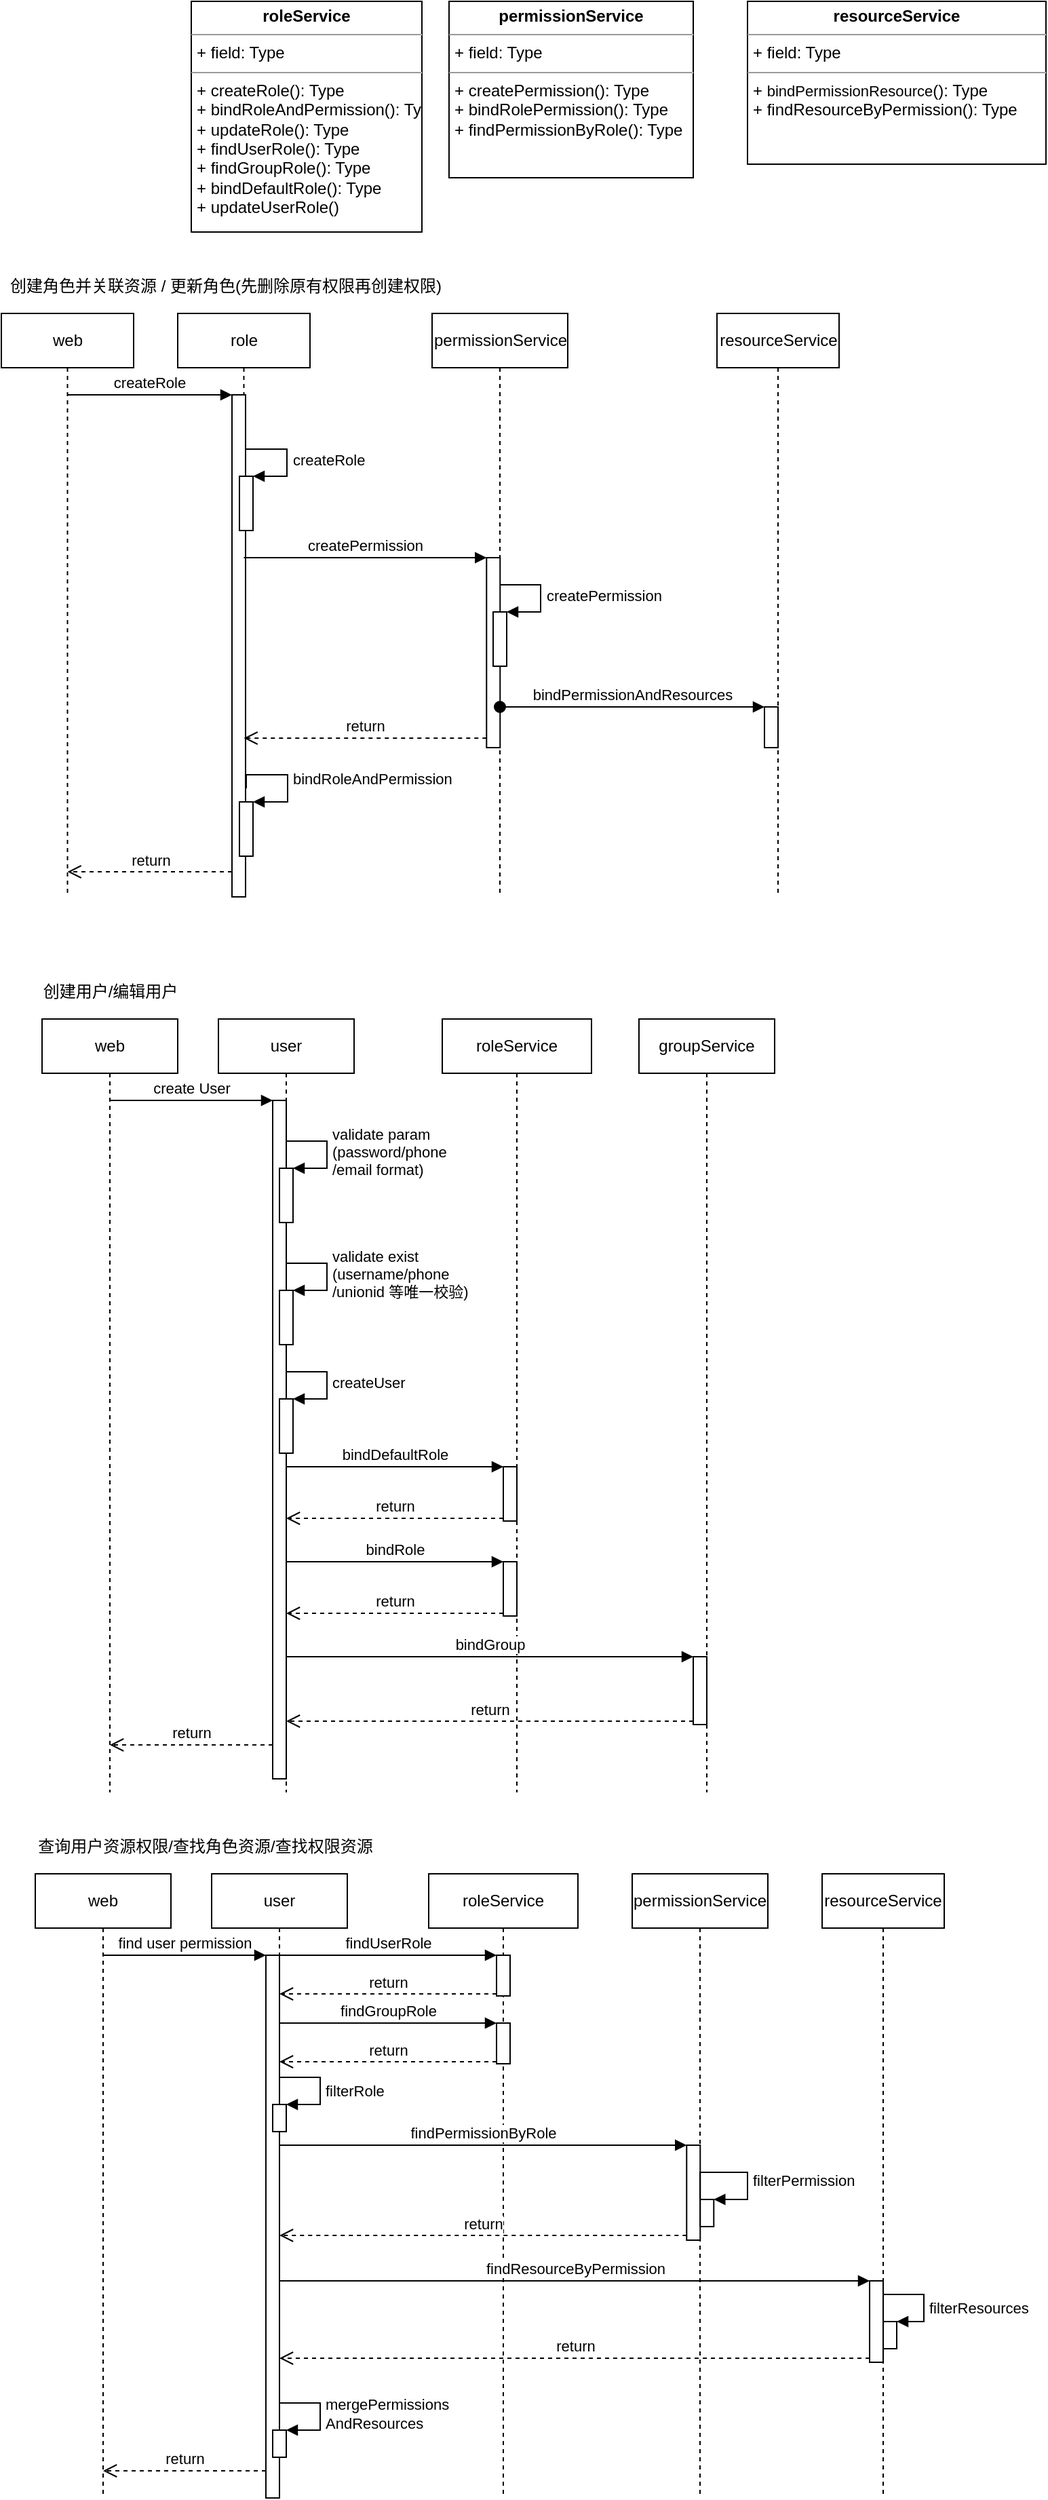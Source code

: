 <mxfile version="16.2.2" type="github">
  <diagram id="Lecb5YTUXgQ9bfZf-A8x" name="Page-1">
    <mxGraphModel dx="1132" dy="634" grid="1" gridSize="10" guides="1" tooltips="1" connect="1" arrows="1" fold="1" page="1" pageScale="1" pageWidth="827" pageHeight="1169" math="0" shadow="0">
      <root>
        <mxCell id="0" />
        <mxCell id="1" parent="0" />
        <mxCell id="Gfb8r4W2IXasRSdZ64gj-91" value="&lt;p style=&quot;margin: 0px ; margin-top: 4px ; text-align: center&quot;&gt;&lt;b&gt;permissionService&lt;/b&gt;&lt;/p&gt;&lt;hr size=&quot;1&quot;&gt;&lt;p style=&quot;margin: 0px ; margin-left: 4px&quot;&gt;+ field: Type&lt;/p&gt;&lt;hr size=&quot;1&quot;&gt;&lt;p style=&quot;margin: 0px ; margin-left: 4px&quot;&gt;+ createPermission(): Type&lt;/p&gt;&lt;p style=&quot;margin: 0px ; margin-left: 4px&quot;&gt;+ bindRolePermission(): Type&lt;br&gt;&lt;/p&gt;&lt;p style=&quot;margin: 0px ; margin-left: 4px&quot;&gt;+ findPermissionByRole(): Type&lt;br&gt;&lt;/p&gt;" style="verticalAlign=top;align=left;overflow=fill;fontSize=12;fontFamily=Helvetica;html=1;" parent="1" vertex="1">
          <mxGeometry x="370" y="10" width="180" height="130" as="geometry" />
        </mxCell>
        <mxCell id="Gfb8r4W2IXasRSdZ64gj-50" value="&lt;p style=&quot;margin: 0px ; margin-top: 4px ; text-align: center&quot;&gt;&lt;b&gt;resourceService&lt;/b&gt;&lt;/p&gt;&lt;hr size=&quot;1&quot;&gt;&lt;p style=&quot;margin: 0px ; margin-left: 4px&quot;&gt;+ field: Type&lt;/p&gt;&lt;hr size=&quot;1&quot;&gt;&lt;p style=&quot;margin: 0px ; margin-left: 4px&quot;&gt;&lt;span&gt;+&amp;nbsp;&lt;/span&gt;&lt;span style=&quot;font-size: 11px ; text-align: center ; background-color: rgb(255 , 255 , 255)&quot;&gt;bindPermissionResource&lt;/span&gt;&lt;span&gt;(): Type&lt;/span&gt;&lt;br&gt;&lt;/p&gt;&lt;p style=&quot;margin: 0px ; margin-left: 4px&quot;&gt;+ findResourceByPermission(): Type&lt;span&gt;&lt;br&gt;&lt;/span&gt;&lt;/p&gt;" style="verticalAlign=top;align=left;overflow=fill;fontSize=12;fontFamily=Helvetica;html=1;" parent="1" vertex="1">
          <mxGeometry x="590" y="10" width="220" height="120" as="geometry" />
        </mxCell>
        <mxCell id="Gfb8r4W2IXasRSdZ64gj-131" value="&lt;p style=&quot;margin: 0px ; margin-top: 4px ; text-align: center&quot;&gt;&lt;b&gt;roleService&lt;/b&gt;&lt;/p&gt;&lt;hr size=&quot;1&quot;&gt;&lt;p style=&quot;margin: 0px ; margin-left: 4px&quot;&gt;+ field: Type&lt;/p&gt;&lt;hr size=&quot;1&quot;&gt;&lt;p style=&quot;margin: 0px ; margin-left: 4px&quot;&gt;+ createRole(): Type&lt;/p&gt;&lt;p style=&quot;margin: 0px 0px 0px 4px&quot;&gt;+ bindRoleAndPermission(): Type&lt;/p&gt;&lt;p style=&quot;margin: 0px ; margin-left: 4px&quot;&gt;+ updateRole(): Type&lt;br&gt;&lt;/p&gt;&lt;p style=&quot;margin: 0px ; margin-left: 4px&quot;&gt;+ findUserRole(): Type&lt;br&gt;&lt;/p&gt;&lt;p style=&quot;margin: 0px ; margin-left: 4px&quot;&gt;+ findGroupRole(): Type&lt;br&gt;&lt;/p&gt;&lt;p style=&quot;margin: 0px 0px 0px 4px&quot;&gt;+ bindDefaultRole(): Type&lt;/p&gt;&lt;p style=&quot;margin: 0px 0px 0px 4px&quot;&gt;+ updateUserRole()&lt;/p&gt;" style="verticalAlign=top;align=left;overflow=fill;fontSize=12;fontFamily=Helvetica;html=1;" parent="1" vertex="1">
          <mxGeometry x="180" y="10" width="170" height="170" as="geometry" />
        </mxCell>
        <mxCell id="dYymay2B3Ynfmi_B4KFz-211" value="" style="group;" vertex="1" connectable="0" parent="1">
          <mxGeometry x="40" y="210" width="740" height="590" as="geometry" />
        </mxCell>
        <mxCell id="dYymay2B3Ynfmi_B4KFz-162" value="创建角色并关联资源 / 更新角色(先删除原有权限再创建权限)" style="text;html=1;align=center;verticalAlign=middle;resizable=0;points=[];autosize=1;strokeColor=none;fillColor=none;" vertex="1" parent="dYymay2B3Ynfmi_B4KFz-211">
          <mxGeometry width="330" height="20" as="geometry" />
        </mxCell>
        <mxCell id="dYymay2B3Ynfmi_B4KFz-163" value="web" style="shape=umlLifeline;perimeter=lifelinePerimeter;whiteSpace=wrap;html=1;container=1;collapsible=0;recursiveResize=0;outlineConnect=0;" vertex="1" parent="dYymay2B3Ynfmi_B4KFz-211">
          <mxGeometry y="30" width="97.5" height="430" as="geometry" />
        </mxCell>
        <mxCell id="dYymay2B3Ynfmi_B4KFz-164" value="role" style="shape=umlLifeline;perimeter=lifelinePerimeter;whiteSpace=wrap;html=1;container=1;collapsible=0;recursiveResize=0;outlineConnect=0;" vertex="1" parent="dYymay2B3Ynfmi_B4KFz-211">
          <mxGeometry x="130" y="30" width="97.5" height="430" as="geometry" />
        </mxCell>
        <mxCell id="dYymay2B3Ynfmi_B4KFz-165" value="" style="html=1;points=[];perimeter=orthogonalPerimeter;" vertex="1" parent="dYymay2B3Ynfmi_B4KFz-164">
          <mxGeometry x="40" y="60" width="10" height="370" as="geometry" />
        </mxCell>
        <mxCell id="dYymay2B3Ynfmi_B4KFz-196" value="" style="html=1;points=[];perimeter=orthogonalPerimeter;" vertex="1" parent="dYymay2B3Ynfmi_B4KFz-164">
          <mxGeometry x="45.5" y="120" width="10" height="40" as="geometry" />
        </mxCell>
        <mxCell id="dYymay2B3Ynfmi_B4KFz-197" value="createRole" style="edgeStyle=orthogonalEdgeStyle;html=1;align=left;spacingLeft=2;endArrow=block;rounded=0;entryX=1;entryY=0;" edge="1" target="dYymay2B3Ynfmi_B4KFz-196" parent="dYymay2B3Ynfmi_B4KFz-164">
          <mxGeometry relative="1" as="geometry">
            <mxPoint x="50.5" y="100" as="sourcePoint" />
            <Array as="points">
              <mxPoint x="80.5" y="100" />
            </Array>
          </mxGeometry>
        </mxCell>
        <mxCell id="dYymay2B3Ynfmi_B4KFz-209" value="" style="html=1;points=[];perimeter=orthogonalPerimeter;" vertex="1" parent="dYymay2B3Ynfmi_B4KFz-164">
          <mxGeometry x="45.5" y="360" width="10" height="40" as="geometry" />
        </mxCell>
        <mxCell id="dYymay2B3Ynfmi_B4KFz-210" value="bindRoleAndPermission" style="edgeStyle=orthogonalEdgeStyle;html=1;align=left;spacingLeft=2;endArrow=block;rounded=0;entryX=1;entryY=0;" edge="1" target="dYymay2B3Ynfmi_B4KFz-209" parent="dYymay2B3Ynfmi_B4KFz-164">
          <mxGeometry relative="1" as="geometry">
            <mxPoint x="50.5" y="350" as="sourcePoint" />
            <Array as="points">
              <mxPoint x="51" y="340" />
              <mxPoint x="81" y="340" />
              <mxPoint x="81" y="360" />
            </Array>
          </mxGeometry>
        </mxCell>
        <mxCell id="dYymay2B3Ynfmi_B4KFz-173" value="permissionService" style="shape=umlLifeline;perimeter=lifelinePerimeter;whiteSpace=wrap;html=1;container=1;collapsible=0;recursiveResize=0;outlineConnect=0;" vertex="1" parent="dYymay2B3Ynfmi_B4KFz-211">
          <mxGeometry x="317.5" y="30" width="100" height="430" as="geometry" />
        </mxCell>
        <mxCell id="dYymay2B3Ynfmi_B4KFz-174" value="" style="html=1;points=[];perimeter=orthogonalPerimeter;" vertex="1" parent="dYymay2B3Ynfmi_B4KFz-173">
          <mxGeometry x="40.14" y="180" width="10" height="140" as="geometry" />
        </mxCell>
        <mxCell id="dYymay2B3Ynfmi_B4KFz-207" value="" style="html=1;points=[];perimeter=orthogonalPerimeter;" vertex="1" parent="dYymay2B3Ynfmi_B4KFz-173">
          <mxGeometry x="45" y="220" width="10" height="40" as="geometry" />
        </mxCell>
        <mxCell id="dYymay2B3Ynfmi_B4KFz-208" value="createPermission" style="edgeStyle=orthogonalEdgeStyle;html=1;align=left;spacingLeft=2;endArrow=block;rounded=0;entryX=1;entryY=0;" edge="1" target="dYymay2B3Ynfmi_B4KFz-207" parent="dYymay2B3Ynfmi_B4KFz-173">
          <mxGeometry relative="1" as="geometry">
            <mxPoint x="50" y="200" as="sourcePoint" />
            <Array as="points">
              <mxPoint x="80" y="200" />
            </Array>
          </mxGeometry>
        </mxCell>
        <mxCell id="dYymay2B3Ynfmi_B4KFz-177" value="resourceService" style="shape=umlLifeline;perimeter=lifelinePerimeter;whiteSpace=wrap;html=1;container=1;collapsible=0;recursiveResize=0;outlineConnect=0;" vertex="1" parent="dYymay2B3Ynfmi_B4KFz-211">
          <mxGeometry x="527.5" y="30" width="90" height="430" as="geometry" />
        </mxCell>
        <mxCell id="dYymay2B3Ynfmi_B4KFz-201" value="" style="html=1;points=[];perimeter=orthogonalPerimeter;" vertex="1" parent="dYymay2B3Ynfmi_B4KFz-177">
          <mxGeometry x="35" y="290" width="10" height="30" as="geometry" />
        </mxCell>
        <mxCell id="dYymay2B3Ynfmi_B4KFz-181" value="createRole" style="html=1;verticalAlign=bottom;endArrow=block;entryX=0;entryY=0;rounded=0;" edge="1" parent="dYymay2B3Ynfmi_B4KFz-211" source="dYymay2B3Ynfmi_B4KFz-163" target="dYymay2B3Ynfmi_B4KFz-165">
          <mxGeometry relative="1" as="geometry">
            <mxPoint x="100" y="90" as="sourcePoint" />
          </mxGeometry>
        </mxCell>
        <mxCell id="dYymay2B3Ynfmi_B4KFz-182" value="return" style="html=1;verticalAlign=bottom;endArrow=open;dashed=1;endSize=8;exitX=0;exitY=0.95;rounded=0;" edge="1" parent="dYymay2B3Ynfmi_B4KFz-211" source="dYymay2B3Ynfmi_B4KFz-165" target="dYymay2B3Ynfmi_B4KFz-163">
          <mxGeometry relative="1" as="geometry">
            <mxPoint x="100" y="166" as="targetPoint" />
          </mxGeometry>
        </mxCell>
        <mxCell id="dYymay2B3Ynfmi_B4KFz-185" value="createPermission" style="html=1;verticalAlign=bottom;endArrow=block;entryX=0;entryY=0;rounded=0;" edge="1" parent="dYymay2B3Ynfmi_B4KFz-211" target="dYymay2B3Ynfmi_B4KFz-174" source="dYymay2B3Ynfmi_B4KFz-164">
          <mxGeometry relative="1" as="geometry">
            <mxPoint x="217.5" y="230" as="sourcePoint" />
          </mxGeometry>
        </mxCell>
        <mxCell id="dYymay2B3Ynfmi_B4KFz-186" value="return" style="html=1;verticalAlign=bottom;endArrow=open;dashed=1;endSize=8;exitX=0;exitY=0.95;rounded=0;" edge="1" parent="dYymay2B3Ynfmi_B4KFz-211" source="dYymay2B3Ynfmi_B4KFz-174" target="dYymay2B3Ynfmi_B4KFz-164">
          <mxGeometry relative="1" as="geometry">
            <mxPoint x="300.069" y="258.5" as="targetPoint" />
          </mxGeometry>
        </mxCell>
        <mxCell id="dYymay2B3Ynfmi_B4KFz-202" value="bindPermissionAndResources" style="html=1;verticalAlign=bottom;startArrow=oval;endArrow=block;startSize=8;rounded=0;" edge="1" target="dYymay2B3Ynfmi_B4KFz-201" parent="dYymay2B3Ynfmi_B4KFz-211" source="dYymay2B3Ynfmi_B4KFz-173">
          <mxGeometry relative="1" as="geometry">
            <mxPoint x="487.5" y="260" as="sourcePoint" />
          </mxGeometry>
        </mxCell>
        <mxCell id="dYymay2B3Ynfmi_B4KFz-269" value="" style="group;" vertex="1" connectable="0" parent="1">
          <mxGeometry x="60" y="1360" width="675" height="490" as="geometry" />
        </mxCell>
        <mxCell id="dYymay2B3Ynfmi_B4KFz-270" value="查询用户资源权限/查找角色资源/查找权限资源" style="text;html=1;align=center;verticalAlign=middle;resizable=0;points=[];autosize=1;strokeColor=none;fillColor=none;" vertex="1" parent="dYymay2B3Ynfmi_B4KFz-269">
          <mxGeometry width="260" height="20" as="geometry" />
        </mxCell>
        <mxCell id="dYymay2B3Ynfmi_B4KFz-271" value="web" style="shape=umlLifeline;perimeter=lifelinePerimeter;whiteSpace=wrap;html=1;container=1;collapsible=0;recursiveResize=0;outlineConnect=0;" vertex="1" parent="dYymay2B3Ynfmi_B4KFz-269">
          <mxGeometry x="5" y="30" width="100" height="460" as="geometry" />
        </mxCell>
        <mxCell id="dYymay2B3Ynfmi_B4KFz-272" value="user" style="shape=umlLifeline;perimeter=lifelinePerimeter;whiteSpace=wrap;html=1;container=1;collapsible=0;recursiveResize=0;outlineConnect=0;" vertex="1" parent="dYymay2B3Ynfmi_B4KFz-269">
          <mxGeometry x="135" y="30" width="100" height="460" as="geometry" />
        </mxCell>
        <mxCell id="dYymay2B3Ynfmi_B4KFz-273" value="" style="html=1;points=[];perimeter=orthogonalPerimeter;" vertex="1" parent="dYymay2B3Ynfmi_B4KFz-272">
          <mxGeometry x="40" y="60" width="10" height="400" as="geometry" />
        </mxCell>
        <mxCell id="dYymay2B3Ynfmi_B4KFz-274" value="" style="html=1;points=[];perimeter=orthogonalPerimeter;" vertex="1" parent="dYymay2B3Ynfmi_B4KFz-272">
          <mxGeometry x="45" y="170" width="10" height="20" as="geometry" />
        </mxCell>
        <mxCell id="dYymay2B3Ynfmi_B4KFz-275" value="&lt;span style=&quot;text-align: center&quot;&gt;filterRole&lt;/span&gt;" style="edgeStyle=orthogonalEdgeStyle;html=1;align=left;spacingLeft=2;endArrow=block;rounded=0;entryX=1;entryY=0;" edge="1" parent="dYymay2B3Ynfmi_B4KFz-272" target="dYymay2B3Ynfmi_B4KFz-274">
          <mxGeometry x="0.262" relative="1" as="geometry">
            <mxPoint x="50" y="170" as="sourcePoint" />
            <Array as="points">
              <mxPoint x="50" y="150" />
              <mxPoint x="80" y="150" />
              <mxPoint x="80" y="170" />
            </Array>
            <mxPoint as="offset" />
          </mxGeometry>
        </mxCell>
        <mxCell id="dYymay2B3Ynfmi_B4KFz-276" value="" style="html=1;points=[];perimeter=orthogonalPerimeter;" vertex="1" parent="dYymay2B3Ynfmi_B4KFz-272">
          <mxGeometry x="45" y="410" width="10" height="20" as="geometry" />
        </mxCell>
        <mxCell id="dYymay2B3Ynfmi_B4KFz-277" value="&lt;span style=&quot;text-align: center&quot;&gt;mergePermissions&lt;/span&gt;&lt;br style=&quot;text-align: center&quot;&gt;&lt;span style=&quot;text-align: center&quot;&gt;AndResources&lt;/span&gt;" style="edgeStyle=orthogonalEdgeStyle;html=1;align=left;spacingLeft=2;endArrow=block;rounded=0;entryX=1;entryY=0;" edge="1" parent="dYymay2B3Ynfmi_B4KFz-272" target="dYymay2B3Ynfmi_B4KFz-276">
          <mxGeometry relative="1" as="geometry">
            <mxPoint x="50" y="390" as="sourcePoint" />
            <Array as="points">
              <mxPoint x="80" y="390" />
            </Array>
          </mxGeometry>
        </mxCell>
        <mxCell id="dYymay2B3Ynfmi_B4KFz-278" value="roleService" style="shape=umlLifeline;perimeter=lifelinePerimeter;whiteSpace=wrap;html=1;container=1;collapsible=0;recursiveResize=0;outlineConnect=0;" vertex="1" parent="dYymay2B3Ynfmi_B4KFz-269">
          <mxGeometry x="295" y="30" width="110" height="460" as="geometry" />
        </mxCell>
        <mxCell id="dYymay2B3Ynfmi_B4KFz-279" value="" style="html=1;points=[];perimeter=orthogonalPerimeter;" vertex="1" parent="dYymay2B3Ynfmi_B4KFz-278">
          <mxGeometry x="50" y="60" width="10" height="30" as="geometry" />
        </mxCell>
        <mxCell id="dYymay2B3Ynfmi_B4KFz-280" value="" style="html=1;points=[];perimeter=orthogonalPerimeter;" vertex="1" parent="dYymay2B3Ynfmi_B4KFz-278">
          <mxGeometry x="50.0" y="110" width="10" height="30" as="geometry" />
        </mxCell>
        <mxCell id="dYymay2B3Ynfmi_B4KFz-281" value="permissionService" style="shape=umlLifeline;perimeter=lifelinePerimeter;whiteSpace=wrap;html=1;container=1;collapsible=0;recursiveResize=0;outlineConnect=0;" vertex="1" parent="dYymay2B3Ynfmi_B4KFz-269">
          <mxGeometry x="445" y="30" width="100" height="460" as="geometry" />
        </mxCell>
        <mxCell id="dYymay2B3Ynfmi_B4KFz-282" value="" style="html=1;points=[];perimeter=orthogonalPerimeter;" vertex="1" parent="dYymay2B3Ynfmi_B4KFz-281">
          <mxGeometry x="40.14" y="200" width="10" height="70" as="geometry" />
        </mxCell>
        <mxCell id="dYymay2B3Ynfmi_B4KFz-283" value="" style="html=1;points=[];perimeter=orthogonalPerimeter;" vertex="1" parent="dYymay2B3Ynfmi_B4KFz-281">
          <mxGeometry x="50.14" y="240.0" width="10" height="20" as="geometry" />
        </mxCell>
        <mxCell id="dYymay2B3Ynfmi_B4KFz-284" value="&lt;span style=&quot;text-align: center&quot;&gt;filterPermission&lt;/span&gt;" style="edgeStyle=orthogonalEdgeStyle;html=1;align=left;spacingLeft=2;endArrow=block;rounded=0;entryX=1;entryY=0;" edge="1" parent="dYymay2B3Ynfmi_B4KFz-281" target="dYymay2B3Ynfmi_B4KFz-283">
          <mxGeometry x="0.262" relative="1" as="geometry">
            <mxPoint x="55.14" y="240.0" as="sourcePoint" />
            <Array as="points">
              <mxPoint x="50" y="240" />
              <mxPoint x="50" y="220" />
              <mxPoint x="85" y="220" />
              <mxPoint x="85" y="240" />
            </Array>
            <mxPoint as="offset" />
          </mxGeometry>
        </mxCell>
        <mxCell id="dYymay2B3Ynfmi_B4KFz-285" value="resourceService" style="shape=umlLifeline;perimeter=lifelinePerimeter;whiteSpace=wrap;html=1;container=1;collapsible=0;recursiveResize=0;outlineConnect=0;" vertex="1" parent="dYymay2B3Ynfmi_B4KFz-269">
          <mxGeometry x="585" y="30" width="90" height="460" as="geometry" />
        </mxCell>
        <mxCell id="dYymay2B3Ynfmi_B4KFz-286" value="" style="html=1;points=[];perimeter=orthogonalPerimeter;" vertex="1" parent="dYymay2B3Ynfmi_B4KFz-285">
          <mxGeometry x="35" y="300" width="10" height="60" as="geometry" />
        </mxCell>
        <mxCell id="dYymay2B3Ynfmi_B4KFz-287" value="" style="html=1;points=[];perimeter=orthogonalPerimeter;" vertex="1" parent="dYymay2B3Ynfmi_B4KFz-285">
          <mxGeometry x="45" y="330" width="10" height="20" as="geometry" />
        </mxCell>
        <mxCell id="dYymay2B3Ynfmi_B4KFz-288" value="filterResources" style="edgeStyle=orthogonalEdgeStyle;html=1;align=left;spacingLeft=2;endArrow=block;rounded=0;entryX=1;entryY=0;" edge="1" parent="dYymay2B3Ynfmi_B4KFz-285" target="dYymay2B3Ynfmi_B4KFz-287">
          <mxGeometry x="0.249" relative="1" as="geometry">
            <mxPoint x="45" y="320" as="sourcePoint" />
            <Array as="points">
              <mxPoint x="45" y="310" />
              <mxPoint x="75" y="310" />
              <mxPoint x="75" y="330" />
            </Array>
            <mxPoint as="offset" />
          </mxGeometry>
        </mxCell>
        <mxCell id="dYymay2B3Ynfmi_B4KFz-289" value="find user permission" style="html=1;verticalAlign=bottom;endArrow=block;entryX=0;entryY=0;rounded=0;" edge="1" parent="dYymay2B3Ynfmi_B4KFz-269" source="dYymay2B3Ynfmi_B4KFz-271" target="dYymay2B3Ynfmi_B4KFz-273">
          <mxGeometry relative="1" as="geometry">
            <mxPoint x="105" y="90" as="sourcePoint" />
          </mxGeometry>
        </mxCell>
        <mxCell id="dYymay2B3Ynfmi_B4KFz-290" value="return" style="html=1;verticalAlign=bottom;endArrow=open;dashed=1;endSize=8;exitX=0;exitY=0.95;rounded=0;" edge="1" parent="dYymay2B3Ynfmi_B4KFz-269" source="dYymay2B3Ynfmi_B4KFz-273" target="dYymay2B3Ynfmi_B4KFz-271">
          <mxGeometry relative="1" as="geometry">
            <mxPoint x="105" y="166" as="targetPoint" />
          </mxGeometry>
        </mxCell>
        <mxCell id="dYymay2B3Ynfmi_B4KFz-291" value="findUserRole" style="html=1;verticalAlign=bottom;endArrow=block;entryX=0;entryY=0;rounded=0;" edge="1" parent="dYymay2B3Ynfmi_B4KFz-269" source="dYymay2B3Ynfmi_B4KFz-272" target="dYymay2B3Ynfmi_B4KFz-279">
          <mxGeometry relative="1" as="geometry">
            <mxPoint x="225" y="90" as="sourcePoint" />
          </mxGeometry>
        </mxCell>
        <mxCell id="dYymay2B3Ynfmi_B4KFz-292" value="return" style="html=1;verticalAlign=bottom;endArrow=open;dashed=1;endSize=8;exitX=0;exitY=0.95;rounded=0;" edge="1" parent="dYymay2B3Ynfmi_B4KFz-269" source="dYymay2B3Ynfmi_B4KFz-279" target="dYymay2B3Ynfmi_B4KFz-272">
          <mxGeometry relative="1" as="geometry">
            <mxPoint x="225" y="166" as="targetPoint" />
          </mxGeometry>
        </mxCell>
        <mxCell id="dYymay2B3Ynfmi_B4KFz-293" value="findPermissionByRole" style="html=1;verticalAlign=bottom;endArrow=block;entryX=0;entryY=0;rounded=0;" edge="1" parent="dYymay2B3Ynfmi_B4KFz-269" target="dYymay2B3Ynfmi_B4KFz-282">
          <mxGeometry relative="1" as="geometry">
            <mxPoint x="184.929" y="230" as="sourcePoint" />
          </mxGeometry>
        </mxCell>
        <mxCell id="dYymay2B3Ynfmi_B4KFz-294" value="return" style="html=1;verticalAlign=bottom;endArrow=open;dashed=1;endSize=8;exitX=0;exitY=0.95;rounded=0;" edge="1" parent="dYymay2B3Ynfmi_B4KFz-269" source="dYymay2B3Ynfmi_B4KFz-282" target="dYymay2B3Ynfmi_B4KFz-272">
          <mxGeometry relative="1" as="geometry">
            <mxPoint x="305.069" y="258.5" as="targetPoint" />
          </mxGeometry>
        </mxCell>
        <mxCell id="dYymay2B3Ynfmi_B4KFz-295" value="findResourceByPermission" style="html=1;verticalAlign=bottom;endArrow=block;entryX=0;entryY=0;rounded=0;" edge="1" parent="dYymay2B3Ynfmi_B4KFz-269" source="dYymay2B3Ynfmi_B4KFz-272" target="dYymay2B3Ynfmi_B4KFz-286">
          <mxGeometry relative="1" as="geometry">
            <mxPoint x="304.899" y="320" as="sourcePoint" />
          </mxGeometry>
        </mxCell>
        <mxCell id="dYymay2B3Ynfmi_B4KFz-296" value="return" style="html=1;verticalAlign=bottom;endArrow=open;dashed=1;endSize=8;exitX=0;exitY=0.95;rounded=0;" edge="1" parent="dYymay2B3Ynfmi_B4KFz-269" source="dYymay2B3Ynfmi_B4KFz-286" target="dYymay2B3Ynfmi_B4KFz-272">
          <mxGeometry relative="1" as="geometry">
            <mxPoint x="304.899" y="348.5" as="targetPoint" />
          </mxGeometry>
        </mxCell>
        <mxCell id="dYymay2B3Ynfmi_B4KFz-297" value="findGroupRole" style="html=1;verticalAlign=bottom;endArrow=block;entryX=0;entryY=0;rounded=0;" edge="1" parent="dYymay2B3Ynfmi_B4KFz-269" source="dYymay2B3Ynfmi_B4KFz-272" target="dYymay2B3Ynfmi_B4KFz-280">
          <mxGeometry relative="1" as="geometry">
            <mxPoint x="224.999" y="140" as="sourcePoint" />
          </mxGeometry>
        </mxCell>
        <mxCell id="dYymay2B3Ynfmi_B4KFz-298" value="return" style="html=1;verticalAlign=bottom;endArrow=open;dashed=1;endSize=8;exitX=0;exitY=0.95;rounded=0;" edge="1" parent="dYymay2B3Ynfmi_B4KFz-269" source="dYymay2B3Ynfmi_B4KFz-280" target="dYymay2B3Ynfmi_B4KFz-272">
          <mxGeometry relative="1" as="geometry">
            <mxPoint x="224.999" y="168.5" as="targetPoint" />
          </mxGeometry>
        </mxCell>
        <mxCell id="dYymay2B3Ynfmi_B4KFz-320" value="" style="group" vertex="1" connectable="0" parent="1">
          <mxGeometry x="70" y="730" width="540" height="600" as="geometry" />
        </mxCell>
        <mxCell id="dYymay2B3Ynfmi_B4KFz-119" value="创建用户/编辑用户" style="text;html=1;align=center;verticalAlign=middle;resizable=0;points=[];autosize=1;strokeColor=none;fillColor=none;" vertex="1" parent="dYymay2B3Ynfmi_B4KFz-320">
          <mxGeometry x="-5" width="110" height="20" as="geometry" />
        </mxCell>
        <mxCell id="dYymay2B3Ynfmi_B4KFz-87" value="web" style="shape=umlLifeline;perimeter=lifelinePerimeter;whiteSpace=wrap;html=1;container=1;collapsible=0;recursiveResize=0;outlineConnect=0;" vertex="1" parent="dYymay2B3Ynfmi_B4KFz-320">
          <mxGeometry y="30" width="100" height="570" as="geometry" />
        </mxCell>
        <mxCell id="dYymay2B3Ynfmi_B4KFz-88" value="user" style="shape=umlLifeline;perimeter=lifelinePerimeter;whiteSpace=wrap;html=1;container=1;collapsible=0;recursiveResize=0;outlineConnect=0;" vertex="1" parent="dYymay2B3Ynfmi_B4KFz-320">
          <mxGeometry x="130" y="30" width="100" height="570" as="geometry" />
        </mxCell>
        <mxCell id="dYymay2B3Ynfmi_B4KFz-92" value="" style="html=1;points=[];perimeter=orthogonalPerimeter;" vertex="1" parent="dYymay2B3Ynfmi_B4KFz-88">
          <mxGeometry x="40" y="60" width="10" height="500" as="geometry" />
        </mxCell>
        <mxCell id="dYymay2B3Ynfmi_B4KFz-299" value="" style="html=1;points=[];perimeter=orthogonalPerimeter;rounded=0;sketch=0;" vertex="1" parent="dYymay2B3Ynfmi_B4KFz-88">
          <mxGeometry x="45" y="110" width="10" height="40" as="geometry" />
        </mxCell>
        <mxCell id="dYymay2B3Ynfmi_B4KFz-300" value="validate param&lt;br&gt;(password/phone&lt;br&gt;/email format)" style="edgeStyle=orthogonalEdgeStyle;html=1;align=left;spacingLeft=2;endArrow=block;rounded=0;entryX=1;entryY=0;sketch=0;curved=0;" edge="1" target="dYymay2B3Ynfmi_B4KFz-299" parent="dYymay2B3Ynfmi_B4KFz-88">
          <mxGeometry relative="1" as="geometry">
            <mxPoint x="50" y="90" as="sourcePoint" />
            <Array as="points">
              <mxPoint x="80" y="90" />
            </Array>
          </mxGeometry>
        </mxCell>
        <mxCell id="dYymay2B3Ynfmi_B4KFz-301" value="" style="html=1;points=[];perimeter=orthogonalPerimeter;rounded=0;sketch=0;" vertex="1" parent="dYymay2B3Ynfmi_B4KFz-88">
          <mxGeometry x="45" y="200" width="10" height="40" as="geometry" />
        </mxCell>
        <mxCell id="dYymay2B3Ynfmi_B4KFz-302" value="validate exist&lt;br&gt;(username/phone&lt;br&gt;/unionid 等唯一校验)" style="edgeStyle=orthogonalEdgeStyle;html=1;align=left;spacingLeft=2;endArrow=block;rounded=0;entryX=1;entryY=0;sketch=0;curved=0;" edge="1" target="dYymay2B3Ynfmi_B4KFz-301" parent="dYymay2B3Ynfmi_B4KFz-88">
          <mxGeometry relative="1" as="geometry">
            <mxPoint x="50" y="180" as="sourcePoint" />
            <Array as="points">
              <mxPoint x="80" y="180" />
            </Array>
          </mxGeometry>
        </mxCell>
        <mxCell id="dYymay2B3Ynfmi_B4KFz-305" value="" style="html=1;points=[];perimeter=orthogonalPerimeter;rounded=0;sketch=0;" vertex="1" parent="dYymay2B3Ynfmi_B4KFz-88">
          <mxGeometry x="45" y="280" width="10" height="40" as="geometry" />
        </mxCell>
        <mxCell id="dYymay2B3Ynfmi_B4KFz-306" value="createUser" style="edgeStyle=orthogonalEdgeStyle;html=1;align=left;spacingLeft=2;endArrow=block;rounded=0;entryX=1;entryY=0;sketch=0;curved=0;" edge="1" target="dYymay2B3Ynfmi_B4KFz-305" parent="dYymay2B3Ynfmi_B4KFz-88">
          <mxGeometry relative="1" as="geometry">
            <mxPoint x="50" y="260" as="sourcePoint" />
            <Array as="points">
              <mxPoint x="80" y="260" />
            </Array>
          </mxGeometry>
        </mxCell>
        <mxCell id="dYymay2B3Ynfmi_B4KFz-89" value="roleService" style="shape=umlLifeline;perimeter=lifelinePerimeter;whiteSpace=wrap;html=1;container=1;collapsible=0;recursiveResize=0;outlineConnect=0;" vertex="1" parent="dYymay2B3Ynfmi_B4KFz-320">
          <mxGeometry x="295" y="30" width="110" height="570" as="geometry" />
        </mxCell>
        <mxCell id="dYymay2B3Ynfmi_B4KFz-310" value="" style="html=1;points=[];perimeter=orthogonalPerimeter;rounded=0;sketch=0;" vertex="1" parent="dYymay2B3Ynfmi_B4KFz-89">
          <mxGeometry x="45" y="330" width="10" height="40" as="geometry" />
        </mxCell>
        <mxCell id="dYymay2B3Ynfmi_B4KFz-314" value="" style="html=1;points=[];perimeter=orthogonalPerimeter;rounded=0;sketch=0;" vertex="1" parent="dYymay2B3Ynfmi_B4KFz-89">
          <mxGeometry x="45" y="400" width="10" height="40" as="geometry" />
        </mxCell>
        <mxCell id="dYymay2B3Ynfmi_B4KFz-90" value="groupService" style="shape=umlLifeline;perimeter=lifelinePerimeter;whiteSpace=wrap;html=1;container=1;collapsible=0;recursiveResize=0;outlineConnect=0;" vertex="1" parent="dYymay2B3Ynfmi_B4KFz-320">
          <mxGeometry x="440" y="30" width="100" height="570" as="geometry" />
        </mxCell>
        <mxCell id="dYymay2B3Ynfmi_B4KFz-317" value="" style="html=1;points=[];perimeter=orthogonalPerimeter;rounded=0;sketch=0;" vertex="1" parent="dYymay2B3Ynfmi_B4KFz-90">
          <mxGeometry x="40" y="470" width="10" height="50" as="geometry" />
        </mxCell>
        <mxCell id="dYymay2B3Ynfmi_B4KFz-93" value="create User" style="html=1;verticalAlign=bottom;endArrow=block;entryX=0;entryY=0;rounded=0;" edge="1" target="dYymay2B3Ynfmi_B4KFz-92" parent="dYymay2B3Ynfmi_B4KFz-320" source="dYymay2B3Ynfmi_B4KFz-87">
          <mxGeometry relative="1" as="geometry">
            <mxPoint x="100" y="90" as="sourcePoint" />
          </mxGeometry>
        </mxCell>
        <mxCell id="dYymay2B3Ynfmi_B4KFz-94" value="return" style="html=1;verticalAlign=bottom;endArrow=open;dashed=1;endSize=8;exitX=0;exitY=0.95;rounded=0;" edge="1" source="dYymay2B3Ynfmi_B4KFz-92" parent="dYymay2B3Ynfmi_B4KFz-320" target="dYymay2B3Ynfmi_B4KFz-87">
          <mxGeometry relative="1" as="geometry">
            <mxPoint x="100" y="166" as="targetPoint" />
          </mxGeometry>
        </mxCell>
        <mxCell id="dYymay2B3Ynfmi_B4KFz-311" value="bindDefaultRole" style="html=1;verticalAlign=bottom;endArrow=block;entryX=0;entryY=0;rounded=1;sketch=0;curved=0;" edge="1" target="dYymay2B3Ynfmi_B4KFz-310" parent="dYymay2B3Ynfmi_B4KFz-320" source="dYymay2B3Ynfmi_B4KFz-88">
          <mxGeometry relative="1" as="geometry">
            <mxPoint x="269" y="360" as="sourcePoint" />
          </mxGeometry>
        </mxCell>
        <mxCell id="dYymay2B3Ynfmi_B4KFz-312" value="return" style="html=1;verticalAlign=bottom;endArrow=open;dashed=1;endSize=8;exitX=0;exitY=0.95;rounded=1;sketch=0;curved=0;" edge="1" source="dYymay2B3Ynfmi_B4KFz-310" parent="dYymay2B3Ynfmi_B4KFz-320" target="dYymay2B3Ynfmi_B4KFz-88">
          <mxGeometry relative="1" as="geometry">
            <mxPoint x="269" y="436" as="targetPoint" />
          </mxGeometry>
        </mxCell>
        <mxCell id="dYymay2B3Ynfmi_B4KFz-316" value="return" style="html=1;verticalAlign=bottom;endArrow=open;dashed=1;endSize=8;exitX=0;exitY=0.95;rounded=1;sketch=0;curved=0;" edge="1" source="dYymay2B3Ynfmi_B4KFz-314" parent="dYymay2B3Ynfmi_B4KFz-320" target="dYymay2B3Ynfmi_B4KFz-88">
          <mxGeometry relative="1" as="geometry">
            <mxPoint x="269" y="506" as="targetPoint" />
          </mxGeometry>
        </mxCell>
        <mxCell id="dYymay2B3Ynfmi_B4KFz-315" value="bindRole" style="html=1;verticalAlign=bottom;endArrow=block;entryX=0;entryY=0;rounded=1;sketch=0;curved=0;" edge="1" target="dYymay2B3Ynfmi_B4KFz-314" parent="dYymay2B3Ynfmi_B4KFz-320" source="dYymay2B3Ynfmi_B4KFz-88">
          <mxGeometry relative="1" as="geometry">
            <mxPoint x="269" y="430" as="sourcePoint" />
          </mxGeometry>
        </mxCell>
        <mxCell id="dYymay2B3Ynfmi_B4KFz-318" value="bindGroup" style="html=1;verticalAlign=bottom;endArrow=block;entryX=0;entryY=0;rounded=1;sketch=0;curved=0;" edge="1" target="dYymay2B3Ynfmi_B4KFz-317" parent="dYymay2B3Ynfmi_B4KFz-320" source="dYymay2B3Ynfmi_B4KFz-88">
          <mxGeometry relative="1" as="geometry">
            <mxPoint x="410" y="480" as="sourcePoint" />
          </mxGeometry>
        </mxCell>
        <mxCell id="dYymay2B3Ynfmi_B4KFz-319" value="return" style="html=1;verticalAlign=bottom;endArrow=open;dashed=1;endSize=8;exitX=0;exitY=0.95;rounded=1;sketch=0;curved=0;" edge="1" source="dYymay2B3Ynfmi_B4KFz-317" parent="dYymay2B3Ynfmi_B4KFz-320" target="dYymay2B3Ynfmi_B4KFz-88">
          <mxGeometry relative="1" as="geometry">
            <mxPoint x="410" y="556" as="targetPoint" />
          </mxGeometry>
        </mxCell>
      </root>
    </mxGraphModel>
  </diagram>
</mxfile>
